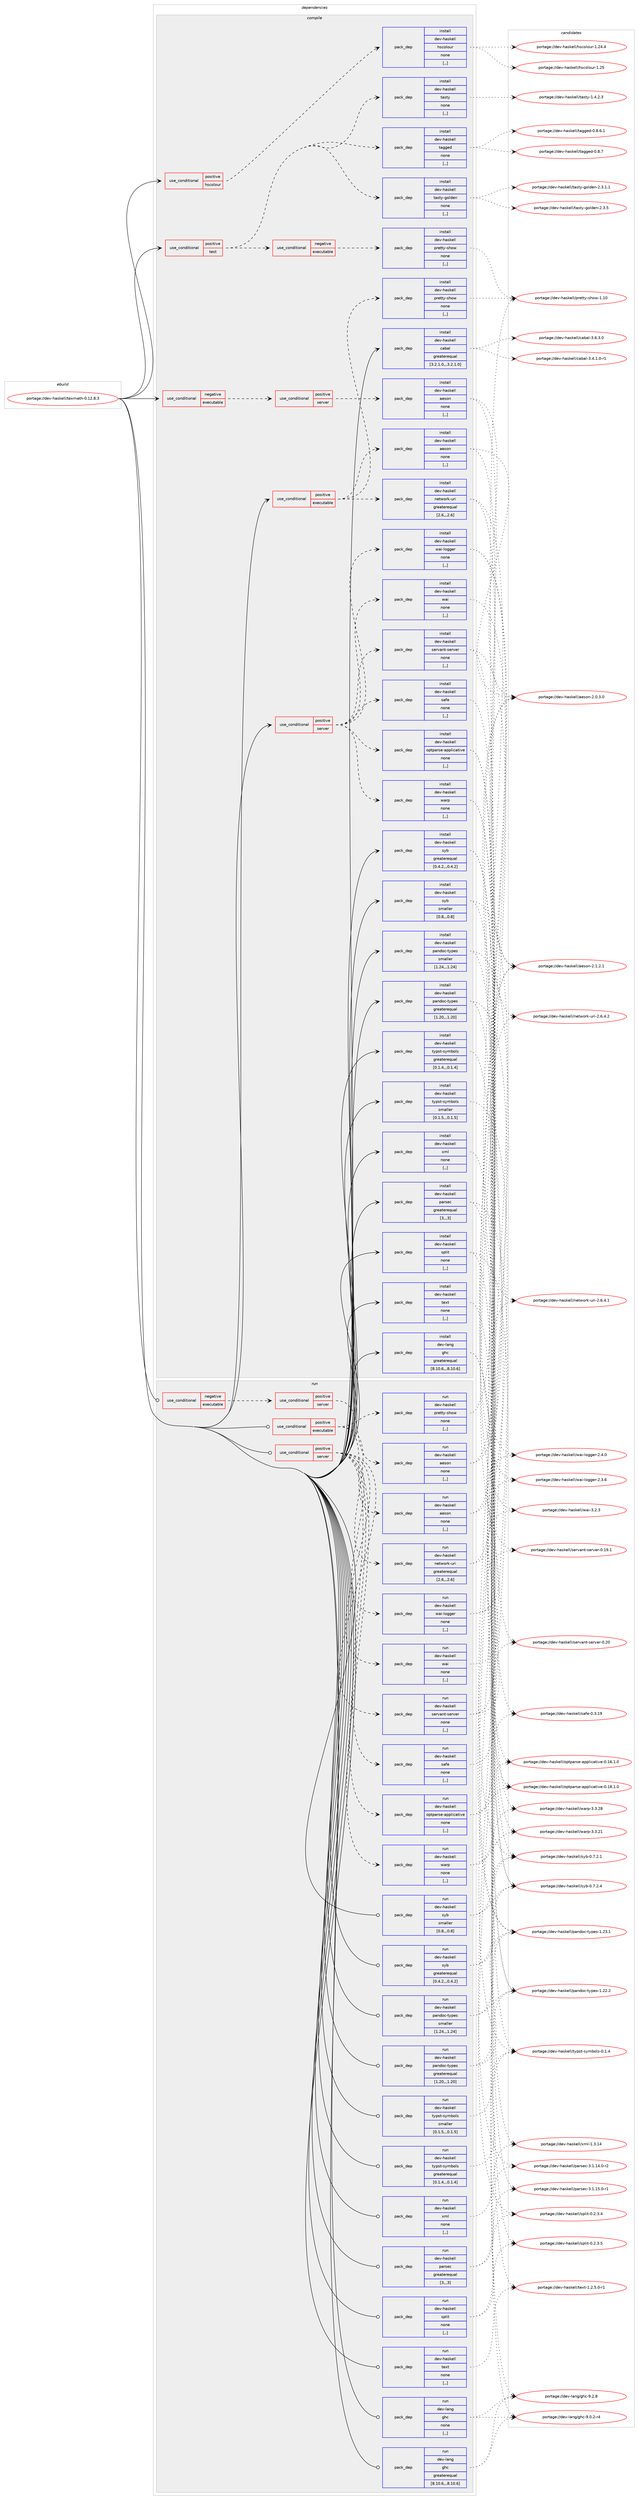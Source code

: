 digraph prolog {

# *************
# Graph options
# *************

newrank=true;
concentrate=true;
compound=true;
graph [rankdir=LR,fontname=Helvetica,fontsize=10,ranksep=1.5];#, ranksep=2.5, nodesep=0.2];
edge  [arrowhead=vee];
node  [fontname=Helvetica,fontsize=10];

# **********
# The ebuild
# **********

subgraph cluster_leftcol {
color=gray;
rank=same;
label=<<i>ebuild</i>>;
id [label="portage://dev-haskell/texmath-0.12.8.3", color=red, width=4, href="../dev-haskell/texmath-0.12.8.3.svg"];
}

# ****************
# The dependencies
# ****************

subgraph cluster_midcol {
color=gray;
label=<<i>dependencies</i>>;
subgraph cluster_compile {
fillcolor="#eeeeee";
style=filled;
label=<<i>compile</i>>;
subgraph cond20999 {
dependency88331 [label=<<TABLE BORDER="0" CELLBORDER="1" CELLSPACING="0" CELLPADDING="4"><TR><TD ROWSPAN="3" CELLPADDING="10">use_conditional</TD></TR><TR><TD>negative</TD></TR><TR><TD>executable</TD></TR></TABLE>>, shape=none, color=red];
subgraph cond21000 {
dependency88332 [label=<<TABLE BORDER="0" CELLBORDER="1" CELLSPACING="0" CELLPADDING="4"><TR><TD ROWSPAN="3" CELLPADDING="10">use_conditional</TD></TR><TR><TD>positive</TD></TR><TR><TD>server</TD></TR></TABLE>>, shape=none, color=red];
subgraph pack66322 {
dependency88333 [label=<<TABLE BORDER="0" CELLBORDER="1" CELLSPACING="0" CELLPADDING="4" WIDTH="220"><TR><TD ROWSPAN="6" CELLPADDING="30">pack_dep</TD></TR><TR><TD WIDTH="110">install</TD></TR><TR><TD>dev-haskell</TD></TR><TR><TD>aeson</TD></TR><TR><TD>none</TD></TR><TR><TD>[,,]</TD></TR></TABLE>>, shape=none, color=blue];
}
dependency88332:e -> dependency88333:w [weight=20,style="dashed",arrowhead="vee"];
}
dependency88331:e -> dependency88332:w [weight=20,style="dashed",arrowhead="vee"];
}
id:e -> dependency88331:w [weight=20,style="solid",arrowhead="vee"];
subgraph cond21001 {
dependency88334 [label=<<TABLE BORDER="0" CELLBORDER="1" CELLSPACING="0" CELLPADDING="4"><TR><TD ROWSPAN="3" CELLPADDING="10">use_conditional</TD></TR><TR><TD>positive</TD></TR><TR><TD>executable</TD></TR></TABLE>>, shape=none, color=red];
subgraph pack66323 {
dependency88335 [label=<<TABLE BORDER="0" CELLBORDER="1" CELLSPACING="0" CELLPADDING="4" WIDTH="220"><TR><TD ROWSPAN="6" CELLPADDING="30">pack_dep</TD></TR><TR><TD WIDTH="110">install</TD></TR><TR><TD>dev-haskell</TD></TR><TR><TD>aeson</TD></TR><TR><TD>none</TD></TR><TR><TD>[,,]</TD></TR></TABLE>>, shape=none, color=blue];
}
dependency88334:e -> dependency88335:w [weight=20,style="dashed",arrowhead="vee"];
subgraph pack66324 {
dependency88336 [label=<<TABLE BORDER="0" CELLBORDER="1" CELLSPACING="0" CELLPADDING="4" WIDTH="220"><TR><TD ROWSPAN="6" CELLPADDING="30">pack_dep</TD></TR><TR><TD WIDTH="110">install</TD></TR><TR><TD>dev-haskell</TD></TR><TR><TD>network-uri</TD></TR><TR><TD>greaterequal</TD></TR><TR><TD>[2.6,,,2.6]</TD></TR></TABLE>>, shape=none, color=blue];
}
dependency88334:e -> dependency88336:w [weight=20,style="dashed",arrowhead="vee"];
subgraph pack66325 {
dependency88337 [label=<<TABLE BORDER="0" CELLBORDER="1" CELLSPACING="0" CELLPADDING="4" WIDTH="220"><TR><TD ROWSPAN="6" CELLPADDING="30">pack_dep</TD></TR><TR><TD WIDTH="110">install</TD></TR><TR><TD>dev-haskell</TD></TR><TR><TD>pretty-show</TD></TR><TR><TD>none</TD></TR><TR><TD>[,,]</TD></TR></TABLE>>, shape=none, color=blue];
}
dependency88334:e -> dependency88337:w [weight=20,style="dashed",arrowhead="vee"];
}
id:e -> dependency88334:w [weight=20,style="solid",arrowhead="vee"];
subgraph cond21002 {
dependency88338 [label=<<TABLE BORDER="0" CELLBORDER="1" CELLSPACING="0" CELLPADDING="4"><TR><TD ROWSPAN="3" CELLPADDING="10">use_conditional</TD></TR><TR><TD>positive</TD></TR><TR><TD>hscolour</TD></TR></TABLE>>, shape=none, color=red];
subgraph pack66326 {
dependency88339 [label=<<TABLE BORDER="0" CELLBORDER="1" CELLSPACING="0" CELLPADDING="4" WIDTH="220"><TR><TD ROWSPAN="6" CELLPADDING="30">pack_dep</TD></TR><TR><TD WIDTH="110">install</TD></TR><TR><TD>dev-haskell</TD></TR><TR><TD>hscolour</TD></TR><TR><TD>none</TD></TR><TR><TD>[,,]</TD></TR></TABLE>>, shape=none, color=blue];
}
dependency88338:e -> dependency88339:w [weight=20,style="dashed",arrowhead="vee"];
}
id:e -> dependency88338:w [weight=20,style="solid",arrowhead="vee"];
subgraph cond21003 {
dependency88340 [label=<<TABLE BORDER="0" CELLBORDER="1" CELLSPACING="0" CELLPADDING="4"><TR><TD ROWSPAN="3" CELLPADDING="10">use_conditional</TD></TR><TR><TD>positive</TD></TR><TR><TD>server</TD></TR></TABLE>>, shape=none, color=red];
subgraph pack66327 {
dependency88341 [label=<<TABLE BORDER="0" CELLBORDER="1" CELLSPACING="0" CELLPADDING="4" WIDTH="220"><TR><TD ROWSPAN="6" CELLPADDING="30">pack_dep</TD></TR><TR><TD WIDTH="110">install</TD></TR><TR><TD>dev-haskell</TD></TR><TR><TD>optparse-applicative</TD></TR><TR><TD>none</TD></TR><TR><TD>[,,]</TD></TR></TABLE>>, shape=none, color=blue];
}
dependency88340:e -> dependency88341:w [weight=20,style="dashed",arrowhead="vee"];
subgraph pack66328 {
dependency88342 [label=<<TABLE BORDER="0" CELLBORDER="1" CELLSPACING="0" CELLPADDING="4" WIDTH="220"><TR><TD ROWSPAN="6" CELLPADDING="30">pack_dep</TD></TR><TR><TD WIDTH="110">install</TD></TR><TR><TD>dev-haskell</TD></TR><TR><TD>safe</TD></TR><TR><TD>none</TD></TR><TR><TD>[,,]</TD></TR></TABLE>>, shape=none, color=blue];
}
dependency88340:e -> dependency88342:w [weight=20,style="dashed",arrowhead="vee"];
subgraph pack66329 {
dependency88343 [label=<<TABLE BORDER="0" CELLBORDER="1" CELLSPACING="0" CELLPADDING="4" WIDTH="220"><TR><TD ROWSPAN="6" CELLPADDING="30">pack_dep</TD></TR><TR><TD WIDTH="110">install</TD></TR><TR><TD>dev-haskell</TD></TR><TR><TD>servant-server</TD></TR><TR><TD>none</TD></TR><TR><TD>[,,]</TD></TR></TABLE>>, shape=none, color=blue];
}
dependency88340:e -> dependency88343:w [weight=20,style="dashed",arrowhead="vee"];
subgraph pack66330 {
dependency88344 [label=<<TABLE BORDER="0" CELLBORDER="1" CELLSPACING="0" CELLPADDING="4" WIDTH="220"><TR><TD ROWSPAN="6" CELLPADDING="30">pack_dep</TD></TR><TR><TD WIDTH="110">install</TD></TR><TR><TD>dev-haskell</TD></TR><TR><TD>wai</TD></TR><TR><TD>none</TD></TR><TR><TD>[,,]</TD></TR></TABLE>>, shape=none, color=blue];
}
dependency88340:e -> dependency88344:w [weight=20,style="dashed",arrowhead="vee"];
subgraph pack66331 {
dependency88345 [label=<<TABLE BORDER="0" CELLBORDER="1" CELLSPACING="0" CELLPADDING="4" WIDTH="220"><TR><TD ROWSPAN="6" CELLPADDING="30">pack_dep</TD></TR><TR><TD WIDTH="110">install</TD></TR><TR><TD>dev-haskell</TD></TR><TR><TD>wai-logger</TD></TR><TR><TD>none</TD></TR><TR><TD>[,,]</TD></TR></TABLE>>, shape=none, color=blue];
}
dependency88340:e -> dependency88345:w [weight=20,style="dashed",arrowhead="vee"];
subgraph pack66332 {
dependency88346 [label=<<TABLE BORDER="0" CELLBORDER="1" CELLSPACING="0" CELLPADDING="4" WIDTH="220"><TR><TD ROWSPAN="6" CELLPADDING="30">pack_dep</TD></TR><TR><TD WIDTH="110">install</TD></TR><TR><TD>dev-haskell</TD></TR><TR><TD>warp</TD></TR><TR><TD>none</TD></TR><TR><TD>[,,]</TD></TR></TABLE>>, shape=none, color=blue];
}
dependency88340:e -> dependency88346:w [weight=20,style="dashed",arrowhead="vee"];
}
id:e -> dependency88340:w [weight=20,style="solid",arrowhead="vee"];
subgraph cond21004 {
dependency88347 [label=<<TABLE BORDER="0" CELLBORDER="1" CELLSPACING="0" CELLPADDING="4"><TR><TD ROWSPAN="3" CELLPADDING="10">use_conditional</TD></TR><TR><TD>positive</TD></TR><TR><TD>test</TD></TR></TABLE>>, shape=none, color=red];
subgraph pack66333 {
dependency88348 [label=<<TABLE BORDER="0" CELLBORDER="1" CELLSPACING="0" CELLPADDING="4" WIDTH="220"><TR><TD ROWSPAN="6" CELLPADDING="30">pack_dep</TD></TR><TR><TD WIDTH="110">install</TD></TR><TR><TD>dev-haskell</TD></TR><TR><TD>tagged</TD></TR><TR><TD>none</TD></TR><TR><TD>[,,]</TD></TR></TABLE>>, shape=none, color=blue];
}
dependency88347:e -> dependency88348:w [weight=20,style="dashed",arrowhead="vee"];
subgraph pack66334 {
dependency88349 [label=<<TABLE BORDER="0" CELLBORDER="1" CELLSPACING="0" CELLPADDING="4" WIDTH="220"><TR><TD ROWSPAN="6" CELLPADDING="30">pack_dep</TD></TR><TR><TD WIDTH="110">install</TD></TR><TR><TD>dev-haskell</TD></TR><TR><TD>tasty</TD></TR><TR><TD>none</TD></TR><TR><TD>[,,]</TD></TR></TABLE>>, shape=none, color=blue];
}
dependency88347:e -> dependency88349:w [weight=20,style="dashed",arrowhead="vee"];
subgraph pack66335 {
dependency88350 [label=<<TABLE BORDER="0" CELLBORDER="1" CELLSPACING="0" CELLPADDING="4" WIDTH="220"><TR><TD ROWSPAN="6" CELLPADDING="30">pack_dep</TD></TR><TR><TD WIDTH="110">install</TD></TR><TR><TD>dev-haskell</TD></TR><TR><TD>tasty-golden</TD></TR><TR><TD>none</TD></TR><TR><TD>[,,]</TD></TR></TABLE>>, shape=none, color=blue];
}
dependency88347:e -> dependency88350:w [weight=20,style="dashed",arrowhead="vee"];
subgraph cond21005 {
dependency88351 [label=<<TABLE BORDER="0" CELLBORDER="1" CELLSPACING="0" CELLPADDING="4"><TR><TD ROWSPAN="3" CELLPADDING="10">use_conditional</TD></TR><TR><TD>negative</TD></TR><TR><TD>executable</TD></TR></TABLE>>, shape=none, color=red];
subgraph pack66336 {
dependency88352 [label=<<TABLE BORDER="0" CELLBORDER="1" CELLSPACING="0" CELLPADDING="4" WIDTH="220"><TR><TD ROWSPAN="6" CELLPADDING="30">pack_dep</TD></TR><TR><TD WIDTH="110">install</TD></TR><TR><TD>dev-haskell</TD></TR><TR><TD>pretty-show</TD></TR><TR><TD>none</TD></TR><TR><TD>[,,]</TD></TR></TABLE>>, shape=none, color=blue];
}
dependency88351:e -> dependency88352:w [weight=20,style="dashed",arrowhead="vee"];
}
dependency88347:e -> dependency88351:w [weight=20,style="dashed",arrowhead="vee"];
}
id:e -> dependency88347:w [weight=20,style="solid",arrowhead="vee"];
subgraph pack66337 {
dependency88353 [label=<<TABLE BORDER="0" CELLBORDER="1" CELLSPACING="0" CELLPADDING="4" WIDTH="220"><TR><TD ROWSPAN="6" CELLPADDING="30">pack_dep</TD></TR><TR><TD WIDTH="110">install</TD></TR><TR><TD>dev-haskell</TD></TR><TR><TD>cabal</TD></TR><TR><TD>greaterequal</TD></TR><TR><TD>[3.2.1.0,,,3.2.1.0]</TD></TR></TABLE>>, shape=none, color=blue];
}
id:e -> dependency88353:w [weight=20,style="solid",arrowhead="vee"];
subgraph pack66338 {
dependency88354 [label=<<TABLE BORDER="0" CELLBORDER="1" CELLSPACING="0" CELLPADDING="4" WIDTH="220"><TR><TD ROWSPAN="6" CELLPADDING="30">pack_dep</TD></TR><TR><TD WIDTH="110">install</TD></TR><TR><TD>dev-haskell</TD></TR><TR><TD>pandoc-types</TD></TR><TR><TD>greaterequal</TD></TR><TR><TD>[1.20,,,1.20]</TD></TR></TABLE>>, shape=none, color=blue];
}
id:e -> dependency88354:w [weight=20,style="solid",arrowhead="vee"];
subgraph pack66339 {
dependency88355 [label=<<TABLE BORDER="0" CELLBORDER="1" CELLSPACING="0" CELLPADDING="4" WIDTH="220"><TR><TD ROWSPAN="6" CELLPADDING="30">pack_dep</TD></TR><TR><TD WIDTH="110">install</TD></TR><TR><TD>dev-haskell</TD></TR><TR><TD>pandoc-types</TD></TR><TR><TD>smaller</TD></TR><TR><TD>[1.24,,,1.24]</TD></TR></TABLE>>, shape=none, color=blue];
}
id:e -> dependency88355:w [weight=20,style="solid",arrowhead="vee"];
subgraph pack66340 {
dependency88356 [label=<<TABLE BORDER="0" CELLBORDER="1" CELLSPACING="0" CELLPADDING="4" WIDTH="220"><TR><TD ROWSPAN="6" CELLPADDING="30">pack_dep</TD></TR><TR><TD WIDTH="110">install</TD></TR><TR><TD>dev-haskell</TD></TR><TR><TD>parsec</TD></TR><TR><TD>greaterequal</TD></TR><TR><TD>[3,,,3]</TD></TR></TABLE>>, shape=none, color=blue];
}
id:e -> dependency88356:w [weight=20,style="solid",arrowhead="vee"];
subgraph pack66341 {
dependency88357 [label=<<TABLE BORDER="0" CELLBORDER="1" CELLSPACING="0" CELLPADDING="4" WIDTH="220"><TR><TD ROWSPAN="6" CELLPADDING="30">pack_dep</TD></TR><TR><TD WIDTH="110">install</TD></TR><TR><TD>dev-haskell</TD></TR><TR><TD>split</TD></TR><TR><TD>none</TD></TR><TR><TD>[,,]</TD></TR></TABLE>>, shape=none, color=blue];
}
id:e -> dependency88357:w [weight=20,style="solid",arrowhead="vee"];
subgraph pack66342 {
dependency88358 [label=<<TABLE BORDER="0" CELLBORDER="1" CELLSPACING="0" CELLPADDING="4" WIDTH="220"><TR><TD ROWSPAN="6" CELLPADDING="30">pack_dep</TD></TR><TR><TD WIDTH="110">install</TD></TR><TR><TD>dev-haskell</TD></TR><TR><TD>syb</TD></TR><TR><TD>greaterequal</TD></TR><TR><TD>[0.4.2,,,0.4.2]</TD></TR></TABLE>>, shape=none, color=blue];
}
id:e -> dependency88358:w [weight=20,style="solid",arrowhead="vee"];
subgraph pack66343 {
dependency88359 [label=<<TABLE BORDER="0" CELLBORDER="1" CELLSPACING="0" CELLPADDING="4" WIDTH="220"><TR><TD ROWSPAN="6" CELLPADDING="30">pack_dep</TD></TR><TR><TD WIDTH="110">install</TD></TR><TR><TD>dev-haskell</TD></TR><TR><TD>syb</TD></TR><TR><TD>smaller</TD></TR><TR><TD>[0.8,,,0.8]</TD></TR></TABLE>>, shape=none, color=blue];
}
id:e -> dependency88359:w [weight=20,style="solid",arrowhead="vee"];
subgraph pack66344 {
dependency88360 [label=<<TABLE BORDER="0" CELLBORDER="1" CELLSPACING="0" CELLPADDING="4" WIDTH="220"><TR><TD ROWSPAN="6" CELLPADDING="30">pack_dep</TD></TR><TR><TD WIDTH="110">install</TD></TR><TR><TD>dev-haskell</TD></TR><TR><TD>text</TD></TR><TR><TD>none</TD></TR><TR><TD>[,,]</TD></TR></TABLE>>, shape=none, color=blue];
}
id:e -> dependency88360:w [weight=20,style="solid",arrowhead="vee"];
subgraph pack66345 {
dependency88361 [label=<<TABLE BORDER="0" CELLBORDER="1" CELLSPACING="0" CELLPADDING="4" WIDTH="220"><TR><TD ROWSPAN="6" CELLPADDING="30">pack_dep</TD></TR><TR><TD WIDTH="110">install</TD></TR><TR><TD>dev-haskell</TD></TR><TR><TD>typst-symbols</TD></TR><TR><TD>greaterequal</TD></TR><TR><TD>[0.1.4,,,0.1.4]</TD></TR></TABLE>>, shape=none, color=blue];
}
id:e -> dependency88361:w [weight=20,style="solid",arrowhead="vee"];
subgraph pack66346 {
dependency88362 [label=<<TABLE BORDER="0" CELLBORDER="1" CELLSPACING="0" CELLPADDING="4" WIDTH="220"><TR><TD ROWSPAN="6" CELLPADDING="30">pack_dep</TD></TR><TR><TD WIDTH="110">install</TD></TR><TR><TD>dev-haskell</TD></TR><TR><TD>typst-symbols</TD></TR><TR><TD>smaller</TD></TR><TR><TD>[0.1.5,,,0.1.5]</TD></TR></TABLE>>, shape=none, color=blue];
}
id:e -> dependency88362:w [weight=20,style="solid",arrowhead="vee"];
subgraph pack66347 {
dependency88363 [label=<<TABLE BORDER="0" CELLBORDER="1" CELLSPACING="0" CELLPADDING="4" WIDTH="220"><TR><TD ROWSPAN="6" CELLPADDING="30">pack_dep</TD></TR><TR><TD WIDTH="110">install</TD></TR><TR><TD>dev-haskell</TD></TR><TR><TD>xml</TD></TR><TR><TD>none</TD></TR><TR><TD>[,,]</TD></TR></TABLE>>, shape=none, color=blue];
}
id:e -> dependency88363:w [weight=20,style="solid",arrowhead="vee"];
subgraph pack66348 {
dependency88364 [label=<<TABLE BORDER="0" CELLBORDER="1" CELLSPACING="0" CELLPADDING="4" WIDTH="220"><TR><TD ROWSPAN="6" CELLPADDING="30">pack_dep</TD></TR><TR><TD WIDTH="110">install</TD></TR><TR><TD>dev-lang</TD></TR><TR><TD>ghc</TD></TR><TR><TD>greaterequal</TD></TR><TR><TD>[8.10.6,,,8.10.6]</TD></TR></TABLE>>, shape=none, color=blue];
}
id:e -> dependency88364:w [weight=20,style="solid",arrowhead="vee"];
}
subgraph cluster_compileandrun {
fillcolor="#eeeeee";
style=filled;
label=<<i>compile and run</i>>;
}
subgraph cluster_run {
fillcolor="#eeeeee";
style=filled;
label=<<i>run</i>>;
subgraph cond21006 {
dependency88365 [label=<<TABLE BORDER="0" CELLBORDER="1" CELLSPACING="0" CELLPADDING="4"><TR><TD ROWSPAN="3" CELLPADDING="10">use_conditional</TD></TR><TR><TD>negative</TD></TR><TR><TD>executable</TD></TR></TABLE>>, shape=none, color=red];
subgraph cond21007 {
dependency88366 [label=<<TABLE BORDER="0" CELLBORDER="1" CELLSPACING="0" CELLPADDING="4"><TR><TD ROWSPAN="3" CELLPADDING="10">use_conditional</TD></TR><TR><TD>positive</TD></TR><TR><TD>server</TD></TR></TABLE>>, shape=none, color=red];
subgraph pack66349 {
dependency88367 [label=<<TABLE BORDER="0" CELLBORDER="1" CELLSPACING="0" CELLPADDING="4" WIDTH="220"><TR><TD ROWSPAN="6" CELLPADDING="30">pack_dep</TD></TR><TR><TD WIDTH="110">run</TD></TR><TR><TD>dev-haskell</TD></TR><TR><TD>aeson</TD></TR><TR><TD>none</TD></TR><TR><TD>[,,]</TD></TR></TABLE>>, shape=none, color=blue];
}
dependency88366:e -> dependency88367:w [weight=20,style="dashed",arrowhead="vee"];
}
dependency88365:e -> dependency88366:w [weight=20,style="dashed",arrowhead="vee"];
}
id:e -> dependency88365:w [weight=20,style="solid",arrowhead="odot"];
subgraph cond21008 {
dependency88368 [label=<<TABLE BORDER="0" CELLBORDER="1" CELLSPACING="0" CELLPADDING="4"><TR><TD ROWSPAN="3" CELLPADDING="10">use_conditional</TD></TR><TR><TD>positive</TD></TR><TR><TD>executable</TD></TR></TABLE>>, shape=none, color=red];
subgraph pack66350 {
dependency88369 [label=<<TABLE BORDER="0" CELLBORDER="1" CELLSPACING="0" CELLPADDING="4" WIDTH="220"><TR><TD ROWSPAN="6" CELLPADDING="30">pack_dep</TD></TR><TR><TD WIDTH="110">run</TD></TR><TR><TD>dev-haskell</TD></TR><TR><TD>aeson</TD></TR><TR><TD>none</TD></TR><TR><TD>[,,]</TD></TR></TABLE>>, shape=none, color=blue];
}
dependency88368:e -> dependency88369:w [weight=20,style="dashed",arrowhead="vee"];
subgraph pack66351 {
dependency88370 [label=<<TABLE BORDER="0" CELLBORDER="1" CELLSPACING="0" CELLPADDING="4" WIDTH="220"><TR><TD ROWSPAN="6" CELLPADDING="30">pack_dep</TD></TR><TR><TD WIDTH="110">run</TD></TR><TR><TD>dev-haskell</TD></TR><TR><TD>network-uri</TD></TR><TR><TD>greaterequal</TD></TR><TR><TD>[2.6,,,2.6]</TD></TR></TABLE>>, shape=none, color=blue];
}
dependency88368:e -> dependency88370:w [weight=20,style="dashed",arrowhead="vee"];
subgraph pack66352 {
dependency88371 [label=<<TABLE BORDER="0" CELLBORDER="1" CELLSPACING="0" CELLPADDING="4" WIDTH="220"><TR><TD ROWSPAN="6" CELLPADDING="30">pack_dep</TD></TR><TR><TD WIDTH="110">run</TD></TR><TR><TD>dev-haskell</TD></TR><TR><TD>pretty-show</TD></TR><TR><TD>none</TD></TR><TR><TD>[,,]</TD></TR></TABLE>>, shape=none, color=blue];
}
dependency88368:e -> dependency88371:w [weight=20,style="dashed",arrowhead="vee"];
}
id:e -> dependency88368:w [weight=20,style="solid",arrowhead="odot"];
subgraph cond21009 {
dependency88372 [label=<<TABLE BORDER="0" CELLBORDER="1" CELLSPACING="0" CELLPADDING="4"><TR><TD ROWSPAN="3" CELLPADDING="10">use_conditional</TD></TR><TR><TD>positive</TD></TR><TR><TD>server</TD></TR></TABLE>>, shape=none, color=red];
subgraph pack66353 {
dependency88373 [label=<<TABLE BORDER="0" CELLBORDER="1" CELLSPACING="0" CELLPADDING="4" WIDTH="220"><TR><TD ROWSPAN="6" CELLPADDING="30">pack_dep</TD></TR><TR><TD WIDTH="110">run</TD></TR><TR><TD>dev-haskell</TD></TR><TR><TD>optparse-applicative</TD></TR><TR><TD>none</TD></TR><TR><TD>[,,]</TD></TR></TABLE>>, shape=none, color=blue];
}
dependency88372:e -> dependency88373:w [weight=20,style="dashed",arrowhead="vee"];
subgraph pack66354 {
dependency88374 [label=<<TABLE BORDER="0" CELLBORDER="1" CELLSPACING="0" CELLPADDING="4" WIDTH="220"><TR><TD ROWSPAN="6" CELLPADDING="30">pack_dep</TD></TR><TR><TD WIDTH="110">run</TD></TR><TR><TD>dev-haskell</TD></TR><TR><TD>safe</TD></TR><TR><TD>none</TD></TR><TR><TD>[,,]</TD></TR></TABLE>>, shape=none, color=blue];
}
dependency88372:e -> dependency88374:w [weight=20,style="dashed",arrowhead="vee"];
subgraph pack66355 {
dependency88375 [label=<<TABLE BORDER="0" CELLBORDER="1" CELLSPACING="0" CELLPADDING="4" WIDTH="220"><TR><TD ROWSPAN="6" CELLPADDING="30">pack_dep</TD></TR><TR><TD WIDTH="110">run</TD></TR><TR><TD>dev-haskell</TD></TR><TR><TD>servant-server</TD></TR><TR><TD>none</TD></TR><TR><TD>[,,]</TD></TR></TABLE>>, shape=none, color=blue];
}
dependency88372:e -> dependency88375:w [weight=20,style="dashed",arrowhead="vee"];
subgraph pack66356 {
dependency88376 [label=<<TABLE BORDER="0" CELLBORDER="1" CELLSPACING="0" CELLPADDING="4" WIDTH="220"><TR><TD ROWSPAN="6" CELLPADDING="30">pack_dep</TD></TR><TR><TD WIDTH="110">run</TD></TR><TR><TD>dev-haskell</TD></TR><TR><TD>wai</TD></TR><TR><TD>none</TD></TR><TR><TD>[,,]</TD></TR></TABLE>>, shape=none, color=blue];
}
dependency88372:e -> dependency88376:w [weight=20,style="dashed",arrowhead="vee"];
subgraph pack66357 {
dependency88377 [label=<<TABLE BORDER="0" CELLBORDER="1" CELLSPACING="0" CELLPADDING="4" WIDTH="220"><TR><TD ROWSPAN="6" CELLPADDING="30">pack_dep</TD></TR><TR><TD WIDTH="110">run</TD></TR><TR><TD>dev-haskell</TD></TR><TR><TD>wai-logger</TD></TR><TR><TD>none</TD></TR><TR><TD>[,,]</TD></TR></TABLE>>, shape=none, color=blue];
}
dependency88372:e -> dependency88377:w [weight=20,style="dashed",arrowhead="vee"];
subgraph pack66358 {
dependency88378 [label=<<TABLE BORDER="0" CELLBORDER="1" CELLSPACING="0" CELLPADDING="4" WIDTH="220"><TR><TD ROWSPAN="6" CELLPADDING="30">pack_dep</TD></TR><TR><TD WIDTH="110">run</TD></TR><TR><TD>dev-haskell</TD></TR><TR><TD>warp</TD></TR><TR><TD>none</TD></TR><TR><TD>[,,]</TD></TR></TABLE>>, shape=none, color=blue];
}
dependency88372:e -> dependency88378:w [weight=20,style="dashed",arrowhead="vee"];
}
id:e -> dependency88372:w [weight=20,style="solid",arrowhead="odot"];
subgraph pack66359 {
dependency88379 [label=<<TABLE BORDER="0" CELLBORDER="1" CELLSPACING="0" CELLPADDING="4" WIDTH="220"><TR><TD ROWSPAN="6" CELLPADDING="30">pack_dep</TD></TR><TR><TD WIDTH="110">run</TD></TR><TR><TD>dev-haskell</TD></TR><TR><TD>pandoc-types</TD></TR><TR><TD>greaterequal</TD></TR><TR><TD>[1.20,,,1.20]</TD></TR></TABLE>>, shape=none, color=blue];
}
id:e -> dependency88379:w [weight=20,style="solid",arrowhead="odot"];
subgraph pack66360 {
dependency88380 [label=<<TABLE BORDER="0" CELLBORDER="1" CELLSPACING="0" CELLPADDING="4" WIDTH="220"><TR><TD ROWSPAN="6" CELLPADDING="30">pack_dep</TD></TR><TR><TD WIDTH="110">run</TD></TR><TR><TD>dev-haskell</TD></TR><TR><TD>pandoc-types</TD></TR><TR><TD>smaller</TD></TR><TR><TD>[1.24,,,1.24]</TD></TR></TABLE>>, shape=none, color=blue];
}
id:e -> dependency88380:w [weight=20,style="solid",arrowhead="odot"];
subgraph pack66361 {
dependency88381 [label=<<TABLE BORDER="0" CELLBORDER="1" CELLSPACING="0" CELLPADDING="4" WIDTH="220"><TR><TD ROWSPAN="6" CELLPADDING="30">pack_dep</TD></TR><TR><TD WIDTH="110">run</TD></TR><TR><TD>dev-haskell</TD></TR><TR><TD>parsec</TD></TR><TR><TD>greaterequal</TD></TR><TR><TD>[3,,,3]</TD></TR></TABLE>>, shape=none, color=blue];
}
id:e -> dependency88381:w [weight=20,style="solid",arrowhead="odot"];
subgraph pack66362 {
dependency88382 [label=<<TABLE BORDER="0" CELLBORDER="1" CELLSPACING="0" CELLPADDING="4" WIDTH="220"><TR><TD ROWSPAN="6" CELLPADDING="30">pack_dep</TD></TR><TR><TD WIDTH="110">run</TD></TR><TR><TD>dev-haskell</TD></TR><TR><TD>split</TD></TR><TR><TD>none</TD></TR><TR><TD>[,,]</TD></TR></TABLE>>, shape=none, color=blue];
}
id:e -> dependency88382:w [weight=20,style="solid",arrowhead="odot"];
subgraph pack66363 {
dependency88383 [label=<<TABLE BORDER="0" CELLBORDER="1" CELLSPACING="0" CELLPADDING="4" WIDTH="220"><TR><TD ROWSPAN="6" CELLPADDING="30">pack_dep</TD></TR><TR><TD WIDTH="110">run</TD></TR><TR><TD>dev-haskell</TD></TR><TR><TD>syb</TD></TR><TR><TD>greaterequal</TD></TR><TR><TD>[0.4.2,,,0.4.2]</TD></TR></TABLE>>, shape=none, color=blue];
}
id:e -> dependency88383:w [weight=20,style="solid",arrowhead="odot"];
subgraph pack66364 {
dependency88384 [label=<<TABLE BORDER="0" CELLBORDER="1" CELLSPACING="0" CELLPADDING="4" WIDTH="220"><TR><TD ROWSPAN="6" CELLPADDING="30">pack_dep</TD></TR><TR><TD WIDTH="110">run</TD></TR><TR><TD>dev-haskell</TD></TR><TR><TD>syb</TD></TR><TR><TD>smaller</TD></TR><TR><TD>[0.8,,,0.8]</TD></TR></TABLE>>, shape=none, color=blue];
}
id:e -> dependency88384:w [weight=20,style="solid",arrowhead="odot"];
subgraph pack66365 {
dependency88385 [label=<<TABLE BORDER="0" CELLBORDER="1" CELLSPACING="0" CELLPADDING="4" WIDTH="220"><TR><TD ROWSPAN="6" CELLPADDING="30">pack_dep</TD></TR><TR><TD WIDTH="110">run</TD></TR><TR><TD>dev-haskell</TD></TR><TR><TD>text</TD></TR><TR><TD>none</TD></TR><TR><TD>[,,]</TD></TR></TABLE>>, shape=none, color=blue];
}
id:e -> dependency88385:w [weight=20,style="solid",arrowhead="odot"];
subgraph pack66366 {
dependency88386 [label=<<TABLE BORDER="0" CELLBORDER="1" CELLSPACING="0" CELLPADDING="4" WIDTH="220"><TR><TD ROWSPAN="6" CELLPADDING="30">pack_dep</TD></TR><TR><TD WIDTH="110">run</TD></TR><TR><TD>dev-haskell</TD></TR><TR><TD>typst-symbols</TD></TR><TR><TD>greaterequal</TD></TR><TR><TD>[0.1.4,,,0.1.4]</TD></TR></TABLE>>, shape=none, color=blue];
}
id:e -> dependency88386:w [weight=20,style="solid",arrowhead="odot"];
subgraph pack66367 {
dependency88387 [label=<<TABLE BORDER="0" CELLBORDER="1" CELLSPACING="0" CELLPADDING="4" WIDTH="220"><TR><TD ROWSPAN="6" CELLPADDING="30">pack_dep</TD></TR><TR><TD WIDTH="110">run</TD></TR><TR><TD>dev-haskell</TD></TR><TR><TD>typst-symbols</TD></TR><TR><TD>smaller</TD></TR><TR><TD>[0.1.5,,,0.1.5]</TD></TR></TABLE>>, shape=none, color=blue];
}
id:e -> dependency88387:w [weight=20,style="solid",arrowhead="odot"];
subgraph pack66368 {
dependency88388 [label=<<TABLE BORDER="0" CELLBORDER="1" CELLSPACING="0" CELLPADDING="4" WIDTH="220"><TR><TD ROWSPAN="6" CELLPADDING="30">pack_dep</TD></TR><TR><TD WIDTH="110">run</TD></TR><TR><TD>dev-haskell</TD></TR><TR><TD>xml</TD></TR><TR><TD>none</TD></TR><TR><TD>[,,]</TD></TR></TABLE>>, shape=none, color=blue];
}
id:e -> dependency88388:w [weight=20,style="solid",arrowhead="odot"];
subgraph pack66369 {
dependency88389 [label=<<TABLE BORDER="0" CELLBORDER="1" CELLSPACING="0" CELLPADDING="4" WIDTH="220"><TR><TD ROWSPAN="6" CELLPADDING="30">pack_dep</TD></TR><TR><TD WIDTH="110">run</TD></TR><TR><TD>dev-lang</TD></TR><TR><TD>ghc</TD></TR><TR><TD>greaterequal</TD></TR><TR><TD>[8.10.6,,,8.10.6]</TD></TR></TABLE>>, shape=none, color=blue];
}
id:e -> dependency88389:w [weight=20,style="solid",arrowhead="odot"];
subgraph pack66370 {
dependency88390 [label=<<TABLE BORDER="0" CELLBORDER="1" CELLSPACING="0" CELLPADDING="4" WIDTH="220"><TR><TD ROWSPAN="6" CELLPADDING="30">pack_dep</TD></TR><TR><TD WIDTH="110">run</TD></TR><TR><TD>dev-lang</TD></TR><TR><TD>ghc</TD></TR><TR><TD>none</TD></TR><TR><TD>[,,]</TD></TR></TABLE>>, shape=none, color=blue];
}
id:e -> dependency88390:w [weight=20,style="solid",arrowhead="odot"];
}
}

# **************
# The candidates
# **************

subgraph cluster_choices {
rank=same;
color=gray;
label=<<i>candidates</i>>;

subgraph choice66322 {
color=black;
nodesep=1;
choice100101118451049711510710110810847971011151111104550464946504649 [label="portage://dev-haskell/aeson-2.1.2.1", color=red, width=4,href="../dev-haskell/aeson-2.1.2.1.svg"];
choice100101118451049711510710110810847971011151111104550464846514648 [label="portage://dev-haskell/aeson-2.0.3.0", color=red, width=4,href="../dev-haskell/aeson-2.0.3.0.svg"];
dependency88333:e -> choice100101118451049711510710110810847971011151111104550464946504649:w [style=dotted,weight="100"];
dependency88333:e -> choice100101118451049711510710110810847971011151111104550464846514648:w [style=dotted,weight="100"];
}
subgraph choice66323 {
color=black;
nodesep=1;
choice100101118451049711510710110810847971011151111104550464946504649 [label="portage://dev-haskell/aeson-2.1.2.1", color=red, width=4,href="../dev-haskell/aeson-2.1.2.1.svg"];
choice100101118451049711510710110810847971011151111104550464846514648 [label="portage://dev-haskell/aeson-2.0.3.0", color=red, width=4,href="../dev-haskell/aeson-2.0.3.0.svg"];
dependency88335:e -> choice100101118451049711510710110810847971011151111104550464946504649:w [style=dotted,weight="100"];
dependency88335:e -> choice100101118451049711510710110810847971011151111104550464846514648:w [style=dotted,weight="100"];
}
subgraph choice66324 {
color=black;
nodesep=1;
choice100101118451049711510710110810847110101116119111114107451171141054550465446524650 [label="portage://dev-haskell/network-uri-2.6.4.2", color=red, width=4,href="../dev-haskell/network-uri-2.6.4.2.svg"];
choice100101118451049711510710110810847110101116119111114107451171141054550465446524649 [label="portage://dev-haskell/network-uri-2.6.4.1", color=red, width=4,href="../dev-haskell/network-uri-2.6.4.1.svg"];
dependency88336:e -> choice100101118451049711510710110810847110101116119111114107451171141054550465446524650:w [style=dotted,weight="100"];
dependency88336:e -> choice100101118451049711510710110810847110101116119111114107451171141054550465446524649:w [style=dotted,weight="100"];
}
subgraph choice66325 {
color=black;
nodesep=1;
choice100101118451049711510710110810847112114101116116121451151041111194549464948 [label="portage://dev-haskell/pretty-show-1.10", color=red, width=4,href="../dev-haskell/pretty-show-1.10.svg"];
dependency88337:e -> choice100101118451049711510710110810847112114101116116121451151041111194549464948:w [style=dotted,weight="100"];
}
subgraph choice66326 {
color=black;
nodesep=1;
choice100101118451049711510710110810847104115991111081111171144549465053 [label="portage://dev-haskell/hscolour-1.25", color=red, width=4,href="../dev-haskell/hscolour-1.25.svg"];
choice1001011184510497115107101108108471041159911110811111711445494650524652 [label="portage://dev-haskell/hscolour-1.24.4", color=red, width=4,href="../dev-haskell/hscolour-1.24.4.svg"];
dependency88339:e -> choice100101118451049711510710110810847104115991111081111171144549465053:w [style=dotted,weight="100"];
dependency88339:e -> choice1001011184510497115107101108108471041159911110811111711445494650524652:w [style=dotted,weight="100"];
}
subgraph choice66327 {
color=black;
nodesep=1;
choice1001011184510497115107101108108471111121161129711411510145971121121081059997116105118101454846495646494648 [label="portage://dev-haskell/optparse-applicative-0.18.1.0", color=red, width=4,href="../dev-haskell/optparse-applicative-0.18.1.0.svg"];
choice1001011184510497115107101108108471111121161129711411510145971121121081059997116105118101454846495446494648 [label="portage://dev-haskell/optparse-applicative-0.16.1.0", color=red, width=4,href="../dev-haskell/optparse-applicative-0.16.1.0.svg"];
dependency88341:e -> choice1001011184510497115107101108108471111121161129711411510145971121121081059997116105118101454846495646494648:w [style=dotted,weight="100"];
dependency88341:e -> choice1001011184510497115107101108108471111121161129711411510145971121121081059997116105118101454846495446494648:w [style=dotted,weight="100"];
}
subgraph choice66328 {
color=black;
nodesep=1;
choice1001011184510497115107101108108471159710210145484651464957 [label="portage://dev-haskell/safe-0.3.19", color=red, width=4,href="../dev-haskell/safe-0.3.19.svg"];
dependency88342:e -> choice1001011184510497115107101108108471159710210145484651464957:w [style=dotted,weight="100"];
}
subgraph choice66329 {
color=black;
nodesep=1;
choice10010111845104971151071011081084711510111411897110116451151011141181011144548465048 [label="portage://dev-haskell/servant-server-0.20", color=red, width=4,href="../dev-haskell/servant-server-0.20.svg"];
choice100101118451049711510710110810847115101114118971101164511510111411810111445484649574649 [label="portage://dev-haskell/servant-server-0.19.1", color=red, width=4,href="../dev-haskell/servant-server-0.19.1.svg"];
dependency88343:e -> choice10010111845104971151071011081084711510111411897110116451151011141181011144548465048:w [style=dotted,weight="100"];
dependency88343:e -> choice100101118451049711510710110810847115101114118971101164511510111411810111445484649574649:w [style=dotted,weight="100"];
}
subgraph choice66330 {
color=black;
nodesep=1;
choice10010111845104971151071011081084711997105455146504651 [label="portage://dev-haskell/wai-3.2.3", color=red, width=4,href="../dev-haskell/wai-3.2.3.svg"];
dependency88344:e -> choice10010111845104971151071011081084711997105455146504651:w [style=dotted,weight="100"];
}
subgraph choice66331 {
color=black;
nodesep=1;
choice1001011184510497115107101108108471199710545108111103103101114455046524648 [label="portage://dev-haskell/wai-logger-2.4.0", color=red, width=4,href="../dev-haskell/wai-logger-2.4.0.svg"];
choice1001011184510497115107101108108471199710545108111103103101114455046514654 [label="portage://dev-haskell/wai-logger-2.3.6", color=red, width=4,href="../dev-haskell/wai-logger-2.3.6.svg"];
dependency88345:e -> choice1001011184510497115107101108108471199710545108111103103101114455046524648:w [style=dotted,weight="100"];
dependency88345:e -> choice1001011184510497115107101108108471199710545108111103103101114455046514654:w [style=dotted,weight="100"];
}
subgraph choice66332 {
color=black;
nodesep=1;
choice1001011184510497115107101108108471199711411245514651465056 [label="portage://dev-haskell/warp-3.3.28", color=red, width=4,href="../dev-haskell/warp-3.3.28.svg"];
choice1001011184510497115107101108108471199711411245514651465049 [label="portage://dev-haskell/warp-3.3.21", color=red, width=4,href="../dev-haskell/warp-3.3.21.svg"];
dependency88346:e -> choice1001011184510497115107101108108471199711411245514651465056:w [style=dotted,weight="100"];
dependency88346:e -> choice1001011184510497115107101108108471199711411245514651465049:w [style=dotted,weight="100"];
}
subgraph choice66333 {
color=black;
nodesep=1;
choice10010111845104971151071011081084711697103103101100454846564655 [label="portage://dev-haskell/tagged-0.8.7", color=red, width=4,href="../dev-haskell/tagged-0.8.7.svg"];
choice100101118451049711510710110810847116971031031011004548465646544649 [label="portage://dev-haskell/tagged-0.8.6.1", color=red, width=4,href="../dev-haskell/tagged-0.8.6.1.svg"];
dependency88348:e -> choice10010111845104971151071011081084711697103103101100454846564655:w [style=dotted,weight="100"];
dependency88348:e -> choice100101118451049711510710110810847116971031031011004548465646544649:w [style=dotted,weight="100"];
}
subgraph choice66334 {
color=black;
nodesep=1;
choice100101118451049711510710110810847116971151161214549465246504651 [label="portage://dev-haskell/tasty-1.4.2.3", color=red, width=4,href="../dev-haskell/tasty-1.4.2.3.svg"];
dependency88349:e -> choice100101118451049711510710110810847116971151161214549465246504651:w [style=dotted,weight="100"];
}
subgraph choice66335 {
color=black;
nodesep=1;
choice1001011184510497115107101108108471169711511612145103111108100101110455046514653 [label="portage://dev-haskell/tasty-golden-2.3.5", color=red, width=4,href="../dev-haskell/tasty-golden-2.3.5.svg"];
choice10010111845104971151071011081084711697115116121451031111081001011104550465146494649 [label="portage://dev-haskell/tasty-golden-2.3.1.1", color=red, width=4,href="../dev-haskell/tasty-golden-2.3.1.1.svg"];
dependency88350:e -> choice1001011184510497115107101108108471169711511612145103111108100101110455046514653:w [style=dotted,weight="100"];
dependency88350:e -> choice10010111845104971151071011081084711697115116121451031111081001011104550465146494649:w [style=dotted,weight="100"];
}
subgraph choice66336 {
color=black;
nodesep=1;
choice100101118451049711510710110810847112114101116116121451151041111194549464948 [label="portage://dev-haskell/pretty-show-1.10", color=red, width=4,href="../dev-haskell/pretty-show-1.10.svg"];
dependency88352:e -> choice100101118451049711510710110810847112114101116116121451151041111194549464948:w [style=dotted,weight="100"];
}
subgraph choice66337 {
color=black;
nodesep=1;
choice100101118451049711510710110810847999798971084551465446514648 [label="portage://dev-haskell/cabal-3.6.3.0", color=red, width=4,href="../dev-haskell/cabal-3.6.3.0.svg"];
choice1001011184510497115107101108108479997989710845514652464946484511449 [label="portage://dev-haskell/cabal-3.4.1.0-r1", color=red, width=4,href="../dev-haskell/cabal-3.4.1.0-r1.svg"];
dependency88353:e -> choice100101118451049711510710110810847999798971084551465446514648:w [style=dotted,weight="100"];
dependency88353:e -> choice1001011184510497115107101108108479997989710845514652464946484511449:w [style=dotted,weight="100"];
}
subgraph choice66338 {
color=black;
nodesep=1;
choice10010111845104971151071011081084711297110100111994511612111210111545494650514649 [label="portage://dev-haskell/pandoc-types-1.23.1", color=red, width=4,href="../dev-haskell/pandoc-types-1.23.1.svg"];
choice10010111845104971151071011081084711297110100111994511612111210111545494650504650 [label="portage://dev-haskell/pandoc-types-1.22.2", color=red, width=4,href="../dev-haskell/pandoc-types-1.22.2.svg"];
dependency88354:e -> choice10010111845104971151071011081084711297110100111994511612111210111545494650514649:w [style=dotted,weight="100"];
dependency88354:e -> choice10010111845104971151071011081084711297110100111994511612111210111545494650504650:w [style=dotted,weight="100"];
}
subgraph choice66339 {
color=black;
nodesep=1;
choice10010111845104971151071011081084711297110100111994511612111210111545494650514649 [label="portage://dev-haskell/pandoc-types-1.23.1", color=red, width=4,href="../dev-haskell/pandoc-types-1.23.1.svg"];
choice10010111845104971151071011081084711297110100111994511612111210111545494650504650 [label="portage://dev-haskell/pandoc-types-1.22.2", color=red, width=4,href="../dev-haskell/pandoc-types-1.22.2.svg"];
dependency88355:e -> choice10010111845104971151071011081084711297110100111994511612111210111545494650514649:w [style=dotted,weight="100"];
dependency88355:e -> choice10010111845104971151071011081084711297110100111994511612111210111545494650504650:w [style=dotted,weight="100"];
}
subgraph choice66340 {
color=black;
nodesep=1;
choice10010111845104971151071011081084711297114115101994551464946495346484511449 [label="portage://dev-haskell/parsec-3.1.15.0-r1", color=red, width=4,href="../dev-haskell/parsec-3.1.15.0-r1.svg"];
choice10010111845104971151071011081084711297114115101994551464946495246484511450 [label="portage://dev-haskell/parsec-3.1.14.0-r2", color=red, width=4,href="../dev-haskell/parsec-3.1.14.0-r2.svg"];
dependency88356:e -> choice10010111845104971151071011081084711297114115101994551464946495346484511449:w [style=dotted,weight="100"];
dependency88356:e -> choice10010111845104971151071011081084711297114115101994551464946495246484511450:w [style=dotted,weight="100"];
}
subgraph choice66341 {
color=black;
nodesep=1;
choice1001011184510497115107101108108471151121081051164548465046514653 [label="portage://dev-haskell/split-0.2.3.5", color=red, width=4,href="../dev-haskell/split-0.2.3.5.svg"];
choice1001011184510497115107101108108471151121081051164548465046514652 [label="portage://dev-haskell/split-0.2.3.4", color=red, width=4,href="../dev-haskell/split-0.2.3.4.svg"];
dependency88357:e -> choice1001011184510497115107101108108471151121081051164548465046514653:w [style=dotted,weight="100"];
dependency88357:e -> choice1001011184510497115107101108108471151121081051164548465046514652:w [style=dotted,weight="100"];
}
subgraph choice66342 {
color=black;
nodesep=1;
choice100101118451049711510710110810847115121984548465546504652 [label="portage://dev-haskell/syb-0.7.2.4", color=red, width=4,href="../dev-haskell/syb-0.7.2.4.svg"];
choice100101118451049711510710110810847115121984548465546504649 [label="portage://dev-haskell/syb-0.7.2.1", color=red, width=4,href="../dev-haskell/syb-0.7.2.1.svg"];
dependency88358:e -> choice100101118451049711510710110810847115121984548465546504652:w [style=dotted,weight="100"];
dependency88358:e -> choice100101118451049711510710110810847115121984548465546504649:w [style=dotted,weight="100"];
}
subgraph choice66343 {
color=black;
nodesep=1;
choice100101118451049711510710110810847115121984548465546504652 [label="portage://dev-haskell/syb-0.7.2.4", color=red, width=4,href="../dev-haskell/syb-0.7.2.4.svg"];
choice100101118451049711510710110810847115121984548465546504649 [label="portage://dev-haskell/syb-0.7.2.1", color=red, width=4,href="../dev-haskell/syb-0.7.2.1.svg"];
dependency88359:e -> choice100101118451049711510710110810847115121984548465546504652:w [style=dotted,weight="100"];
dependency88359:e -> choice100101118451049711510710110810847115121984548465546504649:w [style=dotted,weight="100"];
}
subgraph choice66344 {
color=black;
nodesep=1;
choice10010111845104971151071011081084711610112011645494650465346484511449 [label="portage://dev-haskell/text-1.2.5.0-r1", color=red, width=4,href="../dev-haskell/text-1.2.5.0-r1.svg"];
dependency88360:e -> choice10010111845104971151071011081084711610112011645494650465346484511449:w [style=dotted,weight="100"];
}
subgraph choice66345 {
color=black;
nodesep=1;
choice1001011184510497115107101108108471161211121151164511512110998111108115454846494652 [label="portage://dev-haskell/typst-symbols-0.1.4", color=red, width=4,href="../dev-haskell/typst-symbols-0.1.4.svg"];
dependency88361:e -> choice1001011184510497115107101108108471161211121151164511512110998111108115454846494652:w [style=dotted,weight="100"];
}
subgraph choice66346 {
color=black;
nodesep=1;
choice1001011184510497115107101108108471161211121151164511512110998111108115454846494652 [label="portage://dev-haskell/typst-symbols-0.1.4", color=red, width=4,href="../dev-haskell/typst-symbols-0.1.4.svg"];
dependency88362:e -> choice1001011184510497115107101108108471161211121151164511512110998111108115454846494652:w [style=dotted,weight="100"];
}
subgraph choice66347 {
color=black;
nodesep=1;
choice10010111845104971151071011081084712010910845494651464952 [label="portage://dev-haskell/xml-1.3.14", color=red, width=4,href="../dev-haskell/xml-1.3.14.svg"];
dependency88363:e -> choice10010111845104971151071011081084712010910845494651464952:w [style=dotted,weight="100"];
}
subgraph choice66348 {
color=black;
nodesep=1;
choice10010111845108971101034710310499455746504656 [label="portage://dev-lang/ghc-9.2.8", color=red, width=4,href="../dev-lang/ghc-9.2.8.svg"];
choice100101118451089711010347103104994557464846504511452 [label="portage://dev-lang/ghc-9.0.2-r4", color=red, width=4,href="../dev-lang/ghc-9.0.2-r4.svg"];
dependency88364:e -> choice10010111845108971101034710310499455746504656:w [style=dotted,weight="100"];
dependency88364:e -> choice100101118451089711010347103104994557464846504511452:w [style=dotted,weight="100"];
}
subgraph choice66349 {
color=black;
nodesep=1;
choice100101118451049711510710110810847971011151111104550464946504649 [label="portage://dev-haskell/aeson-2.1.2.1", color=red, width=4,href="../dev-haskell/aeson-2.1.2.1.svg"];
choice100101118451049711510710110810847971011151111104550464846514648 [label="portage://dev-haskell/aeson-2.0.3.0", color=red, width=4,href="../dev-haskell/aeson-2.0.3.0.svg"];
dependency88367:e -> choice100101118451049711510710110810847971011151111104550464946504649:w [style=dotted,weight="100"];
dependency88367:e -> choice100101118451049711510710110810847971011151111104550464846514648:w [style=dotted,weight="100"];
}
subgraph choice66350 {
color=black;
nodesep=1;
choice100101118451049711510710110810847971011151111104550464946504649 [label="portage://dev-haskell/aeson-2.1.2.1", color=red, width=4,href="../dev-haskell/aeson-2.1.2.1.svg"];
choice100101118451049711510710110810847971011151111104550464846514648 [label="portage://dev-haskell/aeson-2.0.3.0", color=red, width=4,href="../dev-haskell/aeson-2.0.3.0.svg"];
dependency88369:e -> choice100101118451049711510710110810847971011151111104550464946504649:w [style=dotted,weight="100"];
dependency88369:e -> choice100101118451049711510710110810847971011151111104550464846514648:w [style=dotted,weight="100"];
}
subgraph choice66351 {
color=black;
nodesep=1;
choice100101118451049711510710110810847110101116119111114107451171141054550465446524650 [label="portage://dev-haskell/network-uri-2.6.4.2", color=red, width=4,href="../dev-haskell/network-uri-2.6.4.2.svg"];
choice100101118451049711510710110810847110101116119111114107451171141054550465446524649 [label="portage://dev-haskell/network-uri-2.6.4.1", color=red, width=4,href="../dev-haskell/network-uri-2.6.4.1.svg"];
dependency88370:e -> choice100101118451049711510710110810847110101116119111114107451171141054550465446524650:w [style=dotted,weight="100"];
dependency88370:e -> choice100101118451049711510710110810847110101116119111114107451171141054550465446524649:w [style=dotted,weight="100"];
}
subgraph choice66352 {
color=black;
nodesep=1;
choice100101118451049711510710110810847112114101116116121451151041111194549464948 [label="portage://dev-haskell/pretty-show-1.10", color=red, width=4,href="../dev-haskell/pretty-show-1.10.svg"];
dependency88371:e -> choice100101118451049711510710110810847112114101116116121451151041111194549464948:w [style=dotted,weight="100"];
}
subgraph choice66353 {
color=black;
nodesep=1;
choice1001011184510497115107101108108471111121161129711411510145971121121081059997116105118101454846495646494648 [label="portage://dev-haskell/optparse-applicative-0.18.1.0", color=red, width=4,href="../dev-haskell/optparse-applicative-0.18.1.0.svg"];
choice1001011184510497115107101108108471111121161129711411510145971121121081059997116105118101454846495446494648 [label="portage://dev-haskell/optparse-applicative-0.16.1.0", color=red, width=4,href="../dev-haskell/optparse-applicative-0.16.1.0.svg"];
dependency88373:e -> choice1001011184510497115107101108108471111121161129711411510145971121121081059997116105118101454846495646494648:w [style=dotted,weight="100"];
dependency88373:e -> choice1001011184510497115107101108108471111121161129711411510145971121121081059997116105118101454846495446494648:w [style=dotted,weight="100"];
}
subgraph choice66354 {
color=black;
nodesep=1;
choice1001011184510497115107101108108471159710210145484651464957 [label="portage://dev-haskell/safe-0.3.19", color=red, width=4,href="../dev-haskell/safe-0.3.19.svg"];
dependency88374:e -> choice1001011184510497115107101108108471159710210145484651464957:w [style=dotted,weight="100"];
}
subgraph choice66355 {
color=black;
nodesep=1;
choice10010111845104971151071011081084711510111411897110116451151011141181011144548465048 [label="portage://dev-haskell/servant-server-0.20", color=red, width=4,href="../dev-haskell/servant-server-0.20.svg"];
choice100101118451049711510710110810847115101114118971101164511510111411810111445484649574649 [label="portage://dev-haskell/servant-server-0.19.1", color=red, width=4,href="../dev-haskell/servant-server-0.19.1.svg"];
dependency88375:e -> choice10010111845104971151071011081084711510111411897110116451151011141181011144548465048:w [style=dotted,weight="100"];
dependency88375:e -> choice100101118451049711510710110810847115101114118971101164511510111411810111445484649574649:w [style=dotted,weight="100"];
}
subgraph choice66356 {
color=black;
nodesep=1;
choice10010111845104971151071011081084711997105455146504651 [label="portage://dev-haskell/wai-3.2.3", color=red, width=4,href="../dev-haskell/wai-3.2.3.svg"];
dependency88376:e -> choice10010111845104971151071011081084711997105455146504651:w [style=dotted,weight="100"];
}
subgraph choice66357 {
color=black;
nodesep=1;
choice1001011184510497115107101108108471199710545108111103103101114455046524648 [label="portage://dev-haskell/wai-logger-2.4.0", color=red, width=4,href="../dev-haskell/wai-logger-2.4.0.svg"];
choice1001011184510497115107101108108471199710545108111103103101114455046514654 [label="portage://dev-haskell/wai-logger-2.3.6", color=red, width=4,href="../dev-haskell/wai-logger-2.3.6.svg"];
dependency88377:e -> choice1001011184510497115107101108108471199710545108111103103101114455046524648:w [style=dotted,weight="100"];
dependency88377:e -> choice1001011184510497115107101108108471199710545108111103103101114455046514654:w [style=dotted,weight="100"];
}
subgraph choice66358 {
color=black;
nodesep=1;
choice1001011184510497115107101108108471199711411245514651465056 [label="portage://dev-haskell/warp-3.3.28", color=red, width=4,href="../dev-haskell/warp-3.3.28.svg"];
choice1001011184510497115107101108108471199711411245514651465049 [label="portage://dev-haskell/warp-3.3.21", color=red, width=4,href="../dev-haskell/warp-3.3.21.svg"];
dependency88378:e -> choice1001011184510497115107101108108471199711411245514651465056:w [style=dotted,weight="100"];
dependency88378:e -> choice1001011184510497115107101108108471199711411245514651465049:w [style=dotted,weight="100"];
}
subgraph choice66359 {
color=black;
nodesep=1;
choice10010111845104971151071011081084711297110100111994511612111210111545494650514649 [label="portage://dev-haskell/pandoc-types-1.23.1", color=red, width=4,href="../dev-haskell/pandoc-types-1.23.1.svg"];
choice10010111845104971151071011081084711297110100111994511612111210111545494650504650 [label="portage://dev-haskell/pandoc-types-1.22.2", color=red, width=4,href="../dev-haskell/pandoc-types-1.22.2.svg"];
dependency88379:e -> choice10010111845104971151071011081084711297110100111994511612111210111545494650514649:w [style=dotted,weight="100"];
dependency88379:e -> choice10010111845104971151071011081084711297110100111994511612111210111545494650504650:w [style=dotted,weight="100"];
}
subgraph choice66360 {
color=black;
nodesep=1;
choice10010111845104971151071011081084711297110100111994511612111210111545494650514649 [label="portage://dev-haskell/pandoc-types-1.23.1", color=red, width=4,href="../dev-haskell/pandoc-types-1.23.1.svg"];
choice10010111845104971151071011081084711297110100111994511612111210111545494650504650 [label="portage://dev-haskell/pandoc-types-1.22.2", color=red, width=4,href="../dev-haskell/pandoc-types-1.22.2.svg"];
dependency88380:e -> choice10010111845104971151071011081084711297110100111994511612111210111545494650514649:w [style=dotted,weight="100"];
dependency88380:e -> choice10010111845104971151071011081084711297110100111994511612111210111545494650504650:w [style=dotted,weight="100"];
}
subgraph choice66361 {
color=black;
nodesep=1;
choice10010111845104971151071011081084711297114115101994551464946495346484511449 [label="portage://dev-haskell/parsec-3.1.15.0-r1", color=red, width=4,href="../dev-haskell/parsec-3.1.15.0-r1.svg"];
choice10010111845104971151071011081084711297114115101994551464946495246484511450 [label="portage://dev-haskell/parsec-3.1.14.0-r2", color=red, width=4,href="../dev-haskell/parsec-3.1.14.0-r2.svg"];
dependency88381:e -> choice10010111845104971151071011081084711297114115101994551464946495346484511449:w [style=dotted,weight="100"];
dependency88381:e -> choice10010111845104971151071011081084711297114115101994551464946495246484511450:w [style=dotted,weight="100"];
}
subgraph choice66362 {
color=black;
nodesep=1;
choice1001011184510497115107101108108471151121081051164548465046514653 [label="portage://dev-haskell/split-0.2.3.5", color=red, width=4,href="../dev-haskell/split-0.2.3.5.svg"];
choice1001011184510497115107101108108471151121081051164548465046514652 [label="portage://dev-haskell/split-0.2.3.4", color=red, width=4,href="../dev-haskell/split-0.2.3.4.svg"];
dependency88382:e -> choice1001011184510497115107101108108471151121081051164548465046514653:w [style=dotted,weight="100"];
dependency88382:e -> choice1001011184510497115107101108108471151121081051164548465046514652:w [style=dotted,weight="100"];
}
subgraph choice66363 {
color=black;
nodesep=1;
choice100101118451049711510710110810847115121984548465546504652 [label="portage://dev-haskell/syb-0.7.2.4", color=red, width=4,href="../dev-haskell/syb-0.7.2.4.svg"];
choice100101118451049711510710110810847115121984548465546504649 [label="portage://dev-haskell/syb-0.7.2.1", color=red, width=4,href="../dev-haskell/syb-0.7.2.1.svg"];
dependency88383:e -> choice100101118451049711510710110810847115121984548465546504652:w [style=dotted,weight="100"];
dependency88383:e -> choice100101118451049711510710110810847115121984548465546504649:w [style=dotted,weight="100"];
}
subgraph choice66364 {
color=black;
nodesep=1;
choice100101118451049711510710110810847115121984548465546504652 [label="portage://dev-haskell/syb-0.7.2.4", color=red, width=4,href="../dev-haskell/syb-0.7.2.4.svg"];
choice100101118451049711510710110810847115121984548465546504649 [label="portage://dev-haskell/syb-0.7.2.1", color=red, width=4,href="../dev-haskell/syb-0.7.2.1.svg"];
dependency88384:e -> choice100101118451049711510710110810847115121984548465546504652:w [style=dotted,weight="100"];
dependency88384:e -> choice100101118451049711510710110810847115121984548465546504649:w [style=dotted,weight="100"];
}
subgraph choice66365 {
color=black;
nodesep=1;
choice10010111845104971151071011081084711610112011645494650465346484511449 [label="portage://dev-haskell/text-1.2.5.0-r1", color=red, width=4,href="../dev-haskell/text-1.2.5.0-r1.svg"];
dependency88385:e -> choice10010111845104971151071011081084711610112011645494650465346484511449:w [style=dotted,weight="100"];
}
subgraph choice66366 {
color=black;
nodesep=1;
choice1001011184510497115107101108108471161211121151164511512110998111108115454846494652 [label="portage://dev-haskell/typst-symbols-0.1.4", color=red, width=4,href="../dev-haskell/typst-symbols-0.1.4.svg"];
dependency88386:e -> choice1001011184510497115107101108108471161211121151164511512110998111108115454846494652:w [style=dotted,weight="100"];
}
subgraph choice66367 {
color=black;
nodesep=1;
choice1001011184510497115107101108108471161211121151164511512110998111108115454846494652 [label="portage://dev-haskell/typst-symbols-0.1.4", color=red, width=4,href="../dev-haskell/typst-symbols-0.1.4.svg"];
dependency88387:e -> choice1001011184510497115107101108108471161211121151164511512110998111108115454846494652:w [style=dotted,weight="100"];
}
subgraph choice66368 {
color=black;
nodesep=1;
choice10010111845104971151071011081084712010910845494651464952 [label="portage://dev-haskell/xml-1.3.14", color=red, width=4,href="../dev-haskell/xml-1.3.14.svg"];
dependency88388:e -> choice10010111845104971151071011081084712010910845494651464952:w [style=dotted,weight="100"];
}
subgraph choice66369 {
color=black;
nodesep=1;
choice10010111845108971101034710310499455746504656 [label="portage://dev-lang/ghc-9.2.8", color=red, width=4,href="../dev-lang/ghc-9.2.8.svg"];
choice100101118451089711010347103104994557464846504511452 [label="portage://dev-lang/ghc-9.0.2-r4", color=red, width=4,href="../dev-lang/ghc-9.0.2-r4.svg"];
dependency88389:e -> choice10010111845108971101034710310499455746504656:w [style=dotted,weight="100"];
dependency88389:e -> choice100101118451089711010347103104994557464846504511452:w [style=dotted,weight="100"];
}
subgraph choice66370 {
color=black;
nodesep=1;
choice10010111845108971101034710310499455746504656 [label="portage://dev-lang/ghc-9.2.8", color=red, width=4,href="../dev-lang/ghc-9.2.8.svg"];
choice100101118451089711010347103104994557464846504511452 [label="portage://dev-lang/ghc-9.0.2-r4", color=red, width=4,href="../dev-lang/ghc-9.0.2-r4.svg"];
dependency88390:e -> choice10010111845108971101034710310499455746504656:w [style=dotted,weight="100"];
dependency88390:e -> choice100101118451089711010347103104994557464846504511452:w [style=dotted,weight="100"];
}
}

}
